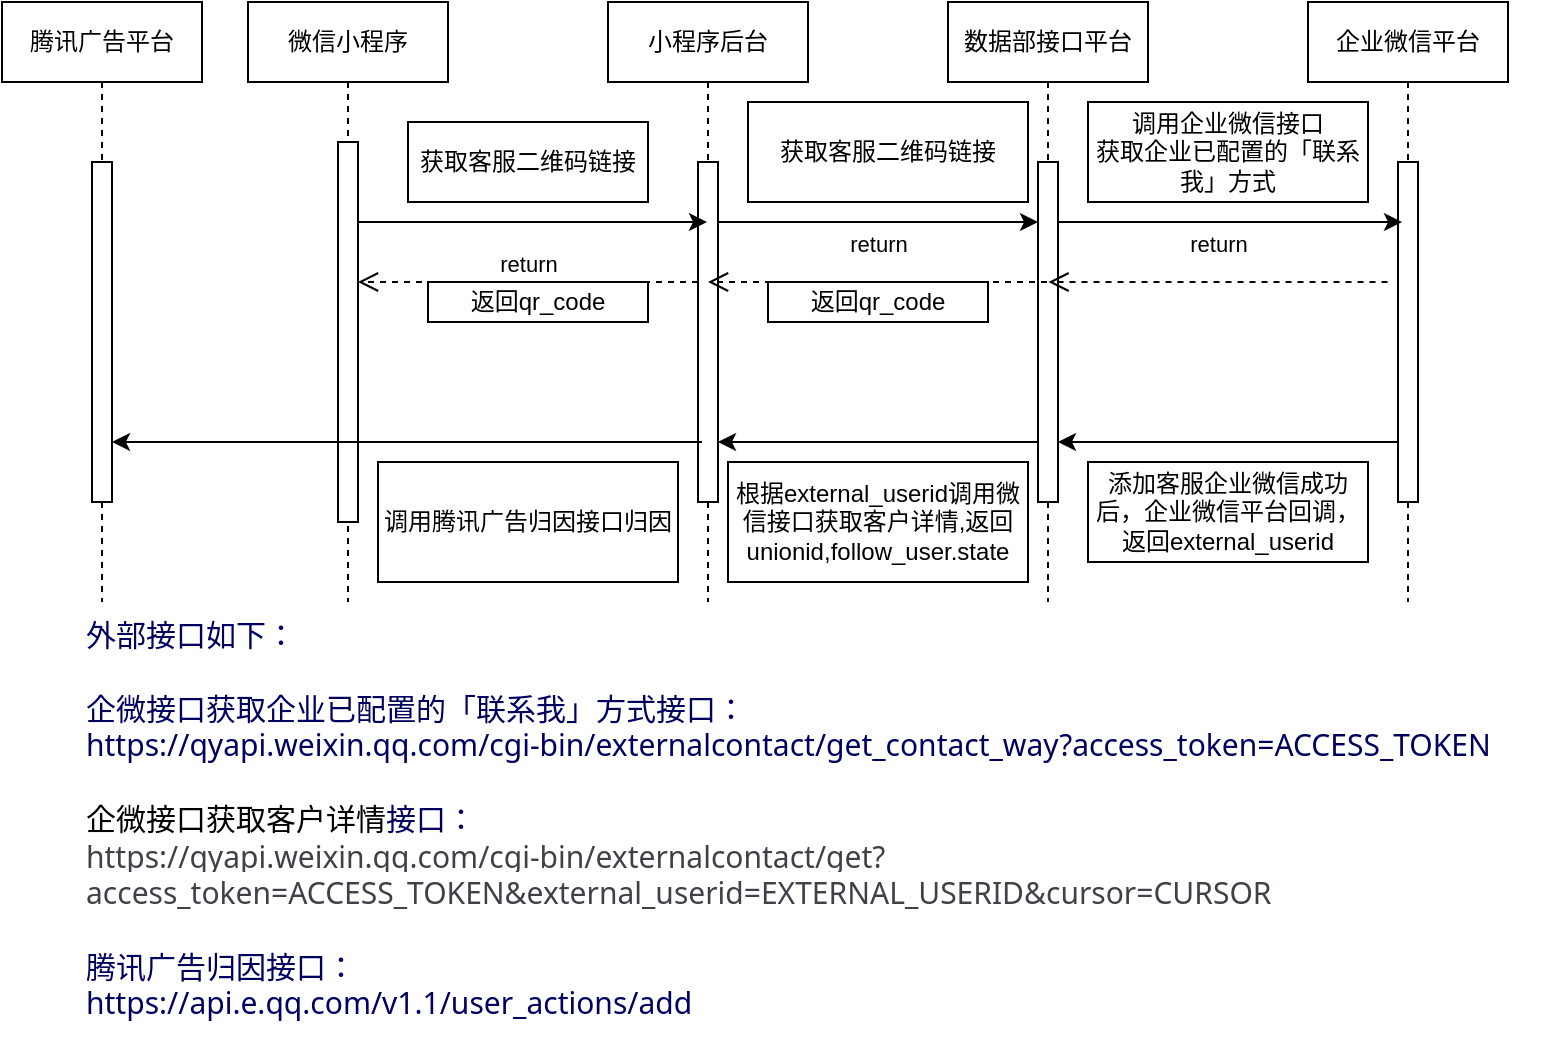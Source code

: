 <mxfile version="20.3.0" type="github">
  <diagram name="Page-1" id="2YBvvXClWsGukQMizWep">
    <mxGraphModel dx="1038" dy="571" grid="1" gridSize="10" guides="1" tooltips="1" connect="1" arrows="1" fold="1" page="1" pageScale="1" pageWidth="850" pageHeight="1100" math="0" shadow="0">
      <root>
        <mxCell id="0" />
        <mxCell id="1" parent="0" />
        <mxCell id="aM9ryv3xv72pqoxQDRHE-1" value="微信小程序" style="shape=umlLifeline;perimeter=lifelinePerimeter;whiteSpace=wrap;html=1;container=0;dropTarget=0;collapsible=0;recursiveResize=0;outlineConnect=0;portConstraint=eastwest;newEdgeStyle={&quot;edgeStyle&quot;:&quot;elbowEdgeStyle&quot;,&quot;elbow&quot;:&quot;vertical&quot;,&quot;curved&quot;:0,&quot;rounded&quot;:0};" parent="1" vertex="1">
          <mxGeometry x="143" y="40" width="100" height="300" as="geometry" />
        </mxCell>
        <mxCell id="aM9ryv3xv72pqoxQDRHE-2" value="" style="html=1;points=[];perimeter=orthogonalPerimeter;outlineConnect=0;targetShapes=umlLifeline;portConstraint=eastwest;newEdgeStyle={&quot;edgeStyle&quot;:&quot;elbowEdgeStyle&quot;,&quot;elbow&quot;:&quot;vertical&quot;,&quot;curved&quot;:0,&quot;rounded&quot;:0};" parent="aM9ryv3xv72pqoxQDRHE-1" vertex="1">
          <mxGeometry x="45" y="70" width="10" height="190" as="geometry" />
        </mxCell>
        <mxCell id="aM9ryv3xv72pqoxQDRHE-5" value="小程序后台" style="shape=umlLifeline;perimeter=lifelinePerimeter;whiteSpace=wrap;html=1;container=0;dropTarget=0;collapsible=0;recursiveResize=0;outlineConnect=0;portConstraint=eastwest;newEdgeStyle={&quot;edgeStyle&quot;:&quot;elbowEdgeStyle&quot;,&quot;elbow&quot;:&quot;vertical&quot;,&quot;curved&quot;:0,&quot;rounded&quot;:0};" parent="1" vertex="1">
          <mxGeometry x="323" y="40" width="100" height="300" as="geometry" />
        </mxCell>
        <mxCell id="aM9ryv3xv72pqoxQDRHE-6" value="" style="html=1;points=[];perimeter=orthogonalPerimeter;outlineConnect=0;targetShapes=umlLifeline;portConstraint=eastwest;newEdgeStyle={&quot;edgeStyle&quot;:&quot;elbowEdgeStyle&quot;,&quot;elbow&quot;:&quot;vertical&quot;,&quot;curved&quot;:0,&quot;rounded&quot;:0};" parent="aM9ryv3xv72pqoxQDRHE-5" vertex="1">
          <mxGeometry x="45" y="80" width="10" height="170" as="geometry" />
        </mxCell>
        <mxCell id="aM9ryv3xv72pqoxQDRHE-8" value="return" style="html=1;verticalAlign=bottom;endArrow=open;dashed=1;endSize=8;edgeStyle=elbowEdgeStyle;elbow=vertical;curved=0;rounded=0;" parent="1" source="aM9ryv3xv72pqoxQDRHE-6" target="aM9ryv3xv72pqoxQDRHE-2" edge="1">
          <mxGeometry relative="1" as="geometry">
            <mxPoint x="298" y="205" as="targetPoint" />
            <Array as="points">
              <mxPoint x="303" y="180" />
            </Array>
          </mxGeometry>
        </mxCell>
        <mxCell id="UjmmcWTGSM0Nlgv9XqiH-1" value="数据部接口平台" style="shape=umlLifeline;perimeter=lifelinePerimeter;whiteSpace=wrap;html=1;container=0;dropTarget=0;collapsible=0;recursiveResize=0;outlineConnect=0;portConstraint=eastwest;newEdgeStyle={&quot;edgeStyle&quot;:&quot;elbowEdgeStyle&quot;,&quot;elbow&quot;:&quot;vertical&quot;,&quot;curved&quot;:0,&quot;rounded&quot;:0};" vertex="1" parent="1">
          <mxGeometry x="493" y="40" width="100" height="300" as="geometry" />
        </mxCell>
        <mxCell id="UjmmcWTGSM0Nlgv9XqiH-2" value="" style="html=1;points=[];perimeter=orthogonalPerimeter;outlineConnect=0;targetShapes=umlLifeline;portConstraint=eastwest;newEdgeStyle={&quot;edgeStyle&quot;:&quot;elbowEdgeStyle&quot;,&quot;elbow&quot;:&quot;vertical&quot;,&quot;curved&quot;:0,&quot;rounded&quot;:0};" vertex="1" parent="UjmmcWTGSM0Nlgv9XqiH-1">
          <mxGeometry x="45" y="80" width="10" height="170" as="geometry" />
        </mxCell>
        <mxCell id="UjmmcWTGSM0Nlgv9XqiH-3" value="获取客服二维码链接" style="rounded=0;whiteSpace=wrap;html=1;" vertex="1" parent="1">
          <mxGeometry x="223" y="100" width="120" height="40" as="geometry" />
        </mxCell>
        <mxCell id="UjmmcWTGSM0Nlgv9XqiH-7" value="" style="endArrow=classic;html=1;rounded=0;" edge="1" parent="1" source="aM9ryv3xv72pqoxQDRHE-2" target="aM9ryv3xv72pqoxQDRHE-5">
          <mxGeometry width="50" height="50" relative="1" as="geometry">
            <mxPoint x="503" y="310" as="sourcePoint" />
            <mxPoint x="553" y="260" as="targetPoint" />
            <Array as="points">
              <mxPoint x="293" y="150" />
            </Array>
          </mxGeometry>
        </mxCell>
        <mxCell id="UjmmcWTGSM0Nlgv9XqiH-8" value="" style="endArrow=classic;html=1;rounded=0;" edge="1" parent="1" source="aM9ryv3xv72pqoxQDRHE-6" target="UjmmcWTGSM0Nlgv9XqiH-2">
          <mxGeometry width="50" height="50" relative="1" as="geometry">
            <mxPoint x="503" y="310" as="sourcePoint" />
            <mxPoint x="553" y="260" as="targetPoint" />
            <Array as="points">
              <mxPoint x="463" y="150" />
            </Array>
          </mxGeometry>
        </mxCell>
        <mxCell id="UjmmcWTGSM0Nlgv9XqiH-9" value="获取客服二维码链接" style="rounded=0;whiteSpace=wrap;html=1;" vertex="1" parent="1">
          <mxGeometry x="393" y="90" width="140" height="50" as="geometry" />
        </mxCell>
        <mxCell id="UjmmcWTGSM0Nlgv9XqiH-10" value="&lt;span style=&quot;background-color: rgb(255, 255, 255);&quot;&gt;&lt;font face=&quot;system-ui, -apple-system, Segoe UI, Roboto, Ubuntu, Cantarell, Noto Sans, sans-serif, BlinkMacSystemFont, Helvetica, PingFang SC, SCHeiti, Microsoft YaHei, sans-serif, Apple Color Emoji, Segoe UI Emoji, Segoe UI Symbol, Noto Color Emoji&quot; color=&quot;rgba(14, 19, 26, 0.8)&quot;&gt;&lt;span style=&quot;font-size: 15px;&quot;&gt;外部接口如下：&lt;br&gt;&lt;br&gt;企微接口获取企业已配置的「联系我」方式接口：&lt;br&gt;https://qyapi.weixin.qq.com/cgi-bin/externalcontact/get_contact_way?access_token=ACCESS_TOKEN&lt;br&gt;&lt;br&gt;&lt;/span&gt;&lt;/font&gt;&lt;/span&gt;&lt;span style=&quot;font-size: 15px; text-align: center;&quot;&gt;企微接口获取客户详情&lt;/span&gt;&lt;span style=&quot;font-size: 15px; background-color: rgb(255, 255, 255);&quot;&gt;&lt;font face=&quot;system-ui, -apple-system, Segoe UI, Roboto, Ubuntu, Cantarell, Noto Sans, sans-serif, BlinkMacSystemFont, Helvetica, PingFang SC, SCHeiti, Microsoft YaHei, sans-serif, Apple Color Emoji, Segoe UI Emoji, Segoe UI Symbol, Noto Color Emoji&quot; color=&quot;rgba(14, 19, 26, 0.8)&quot;&gt;接口：&lt;br&gt;&lt;/font&gt;&lt;/span&gt;&lt;span style=&quot;font-size: 15px; color: rgba(14, 19, 26, 0.8); font-family: system-ui, -apple-system, &amp;quot;Segoe UI&amp;quot;, Roboto, Ubuntu, Cantarell, &amp;quot;Noto Sans&amp;quot;, sans-serif, BlinkMacSystemFont, Helvetica, &amp;quot;PingFang SC&amp;quot;, SCHeiti, &amp;quot;Microsoft YaHei&amp;quot;, sans-serif, &amp;quot;Apple Color Emoji&amp;quot;, &amp;quot;Segoe UI Emoji&amp;quot;, &amp;quot;Segoe UI Symbol&amp;quot;, &amp;quot;Noto Color Emoji&amp;quot;; background-color: rgb(255, 255, 255);&quot;&gt;https://qyapi.weixin.qq.com/cgi-bin/externalcontact/get?access_token=ACCESS_TOKEN&amp;amp;external_userid=EXTERNAL_USERID&amp;amp;cursor=CURSOR&lt;br&gt;&lt;br&gt;&lt;/span&gt;&lt;span style=&quot;background-color: rgb(255, 255, 255);&quot;&gt;&lt;font face=&quot;system-ui, -apple-system, Segoe UI, Roboto, Ubuntu, Cantarell, Noto Sans, sans-serif, BlinkMacSystemFont, Helvetica, PingFang SC, SCHeiti, Microsoft YaHei, sans-serif, Apple Color Emoji, Segoe UI Emoji, Segoe UI Symbol, Noto Color Emoji&quot;&gt;&lt;font color=&quot;rgba(14, 19, 26, 0.8)&quot;&gt;&lt;span style=&quot;font-size: 15px;&quot;&gt;腾讯广告归因接口：&lt;/span&gt;&lt;/font&gt;&lt;br&gt;&lt;font color=&quot;#000060&quot;&gt;&lt;span style=&quot;font-size: 15px;&quot;&gt;https://api.e.qq.com/v1.1/user_actions/add&lt;/span&gt;&lt;/font&gt;&lt;br&gt;&lt;br&gt;&lt;/font&gt;&lt;/span&gt;" style="rounded=0;whiteSpace=wrap;html=1;align=left;labelBorderColor=none;strokeColor=none;" vertex="1" parent="1">
          <mxGeometry x="60" y="350" width="730" height="210" as="geometry" />
        </mxCell>
        <mxCell id="UjmmcWTGSM0Nlgv9XqiH-11" value="return" style="html=1;verticalAlign=bottom;endArrow=open;dashed=1;endSize=8;edgeStyle=elbowEdgeStyle;elbow=vertical;curved=0;rounded=0;" edge="1" parent="1" source="UjmmcWTGSM0Nlgv9XqiH-1">
          <mxGeometry x="-0.003" y="-10" relative="1" as="geometry">
            <mxPoint x="373" y="180" as="targetPoint" />
            <Array as="points">
              <mxPoint x="413" y="180" />
            </Array>
            <mxPoint x="378" y="290" as="sourcePoint" />
            <mxPoint as="offset" />
          </mxGeometry>
        </mxCell>
        <mxCell id="UjmmcWTGSM0Nlgv9XqiH-12" value="返回qr_code" style="rounded=0;whiteSpace=wrap;html=1;labelBorderColor=none;" vertex="1" parent="1">
          <mxGeometry x="403" y="180" width="110" height="20" as="geometry" />
        </mxCell>
        <mxCell id="UjmmcWTGSM0Nlgv9XqiH-13" value="返回qr_code" style="rounded=0;whiteSpace=wrap;html=1;labelBorderColor=none;" vertex="1" parent="1">
          <mxGeometry x="233" y="180" width="110" height="20" as="geometry" />
        </mxCell>
        <mxCell id="UjmmcWTGSM0Nlgv9XqiH-14" value="" style="endArrow=classic;html=1;rounded=0;" edge="1" parent="1" target="UjmmcWTGSM0Nlgv9XqiH-19">
          <mxGeometry width="50" height="50" relative="1" as="geometry">
            <mxPoint x="370" y="260" as="sourcePoint" />
            <mxPoint x="633" y="240" as="targetPoint" />
            <Array as="points" />
          </mxGeometry>
        </mxCell>
        <mxCell id="UjmmcWTGSM0Nlgv9XqiH-16" value="添加客服企业微信成功后，企业微信平台回调，返回external_userid" style="rounded=0;whiteSpace=wrap;html=1;labelBorderColor=none;" vertex="1" parent="1">
          <mxGeometry x="563" y="270" width="140" height="50" as="geometry" />
        </mxCell>
        <mxCell id="UjmmcWTGSM0Nlgv9XqiH-18" value="腾讯广告平台" style="shape=umlLifeline;perimeter=lifelinePerimeter;whiteSpace=wrap;html=1;container=0;dropTarget=0;collapsible=0;recursiveResize=0;outlineConnect=0;portConstraint=eastwest;newEdgeStyle={&quot;edgeStyle&quot;:&quot;elbowEdgeStyle&quot;,&quot;elbow&quot;:&quot;vertical&quot;,&quot;curved&quot;:0,&quot;rounded&quot;:0};" vertex="1" parent="1">
          <mxGeometry x="20" y="40" width="100" height="300" as="geometry" />
        </mxCell>
        <mxCell id="UjmmcWTGSM0Nlgv9XqiH-19" value="" style="html=1;points=[];perimeter=orthogonalPerimeter;outlineConnect=0;targetShapes=umlLifeline;portConstraint=eastwest;newEdgeStyle={&quot;edgeStyle&quot;:&quot;elbowEdgeStyle&quot;,&quot;elbow&quot;:&quot;vertical&quot;,&quot;curved&quot;:0,&quot;rounded&quot;:0};" vertex="1" parent="UjmmcWTGSM0Nlgv9XqiH-18">
          <mxGeometry x="45" y="80" width="10" height="170" as="geometry" />
        </mxCell>
        <mxCell id="UjmmcWTGSM0Nlgv9XqiH-20" value="调用企业微信接口&lt;br&gt;获取企业已配置的「联系我」方式" style="rounded=0;whiteSpace=wrap;html=1;" vertex="1" parent="1">
          <mxGeometry x="563" y="90" width="140" height="50" as="geometry" />
        </mxCell>
        <mxCell id="UjmmcWTGSM0Nlgv9XqiH-23" value="" style="endArrow=classic;html=1;rounded=0;" edge="1" parent="1" source="UjmmcWTGSM0Nlgv9XqiH-28">
          <mxGeometry width="50" height="50" relative="1" as="geometry">
            <mxPoint x="708" y="260" as="sourcePoint" />
            <mxPoint x="548" y="260" as="targetPoint" />
            <Array as="points">
              <mxPoint x="643" y="260" />
              <mxPoint x="603" y="260" />
            </Array>
          </mxGeometry>
        </mxCell>
        <mxCell id="UjmmcWTGSM0Nlgv9XqiH-24" value="return" style="html=1;verticalAlign=bottom;endArrow=open;dashed=1;endSize=8;edgeStyle=elbowEdgeStyle;elbow=vertical;curved=0;rounded=0;" edge="1" parent="1">
          <mxGeometry x="-0.003" y="-10" relative="1" as="geometry">
            <mxPoint x="543.25" y="180" as="targetPoint" />
            <Array as="points">
              <mxPoint x="583.25" y="180" />
            </Array>
            <mxPoint x="712.75" y="180" as="sourcePoint" />
            <mxPoint as="offset" />
          </mxGeometry>
        </mxCell>
        <mxCell id="UjmmcWTGSM0Nlgv9XqiH-25" value="根据external_userid调用微信接口获取客户详情,返回unionid,follow_user.state" style="rounded=0;whiteSpace=wrap;html=1;labelBorderColor=none;" vertex="1" parent="1">
          <mxGeometry x="383" y="270" width="150" height="60" as="geometry" />
        </mxCell>
        <mxCell id="UjmmcWTGSM0Nlgv9XqiH-27" value="企业微信平台" style="shape=umlLifeline;perimeter=lifelinePerimeter;whiteSpace=wrap;html=1;container=0;dropTarget=0;collapsible=0;recursiveResize=0;outlineConnect=0;portConstraint=eastwest;newEdgeStyle={&quot;edgeStyle&quot;:&quot;elbowEdgeStyle&quot;,&quot;elbow&quot;:&quot;vertical&quot;,&quot;curved&quot;:0,&quot;rounded&quot;:0};" vertex="1" parent="1">
          <mxGeometry x="673" y="40" width="100" height="300" as="geometry" />
        </mxCell>
        <mxCell id="UjmmcWTGSM0Nlgv9XqiH-28" value="" style="html=1;points=[];perimeter=orthogonalPerimeter;outlineConnect=0;targetShapes=umlLifeline;portConstraint=eastwest;newEdgeStyle={&quot;edgeStyle&quot;:&quot;elbowEdgeStyle&quot;,&quot;elbow&quot;:&quot;vertical&quot;,&quot;curved&quot;:0,&quot;rounded&quot;:0};" vertex="1" parent="UjmmcWTGSM0Nlgv9XqiH-27">
          <mxGeometry x="45" y="80" width="10" height="170" as="geometry" />
        </mxCell>
        <mxCell id="UjmmcWTGSM0Nlgv9XqiH-29" value="" style="endArrow=classic;html=1;rounded=0;" edge="1" parent="1" source="UjmmcWTGSM0Nlgv9XqiH-2" target="aM9ryv3xv72pqoxQDRHE-6">
          <mxGeometry width="50" height="50" relative="1" as="geometry">
            <mxPoint x="548" y="270" as="sourcePoint" />
            <mxPoint x="388" y="270" as="targetPoint" />
            <Array as="points">
              <mxPoint x="450" y="260" />
            </Array>
          </mxGeometry>
        </mxCell>
        <mxCell id="UjmmcWTGSM0Nlgv9XqiH-30" value="" style="endArrow=classic;html=1;rounded=0;" edge="1" parent="1">
          <mxGeometry width="50" height="50" relative="1" as="geometry">
            <mxPoint x="548" y="150" as="sourcePoint" />
            <mxPoint x="720" y="150" as="targetPoint" />
            <Array as="points">
              <mxPoint x="720" y="150" />
            </Array>
          </mxGeometry>
        </mxCell>
        <mxCell id="UjmmcWTGSM0Nlgv9XqiH-31" value="调用腾讯广告归因接口归因" style="rounded=0;whiteSpace=wrap;html=1;labelBorderColor=none;" vertex="1" parent="1">
          <mxGeometry x="208" y="270" width="150" height="60" as="geometry" />
        </mxCell>
      </root>
    </mxGraphModel>
  </diagram>
</mxfile>
